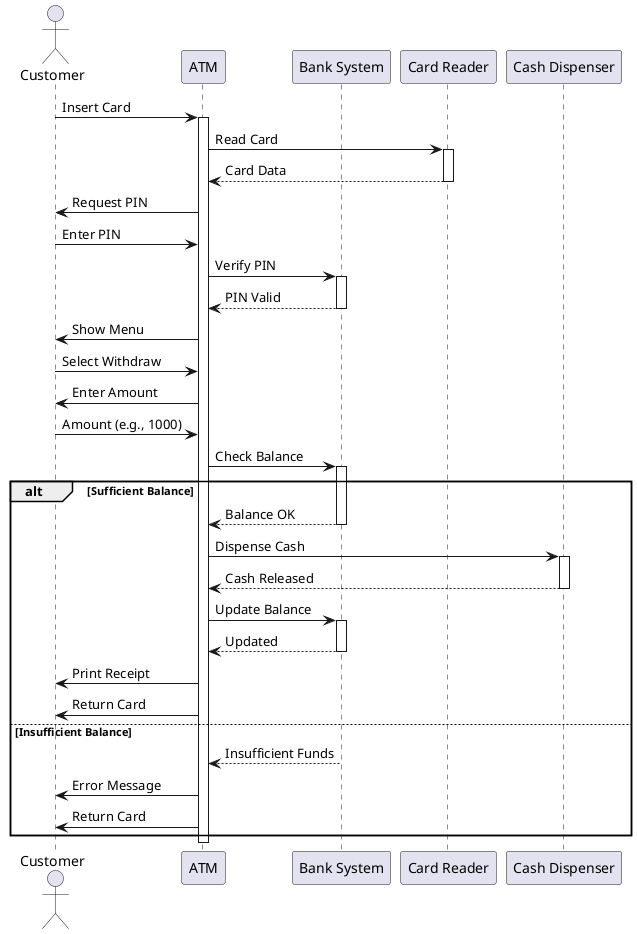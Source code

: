 @startuml ATM - Cash Withdrawal

actor Customer
participant ATM
participant "Bank System" as Bank
participant "Card Reader" as Card
participant "Cash Dispenser" as Cash

Customer -> ATM: Insert Card
activate ATM
ATM -> Card: Read Card
activate Card
Card --> ATM: Card Data
deactivate Card

ATM -> Customer: Request PIN
Customer -> ATM: Enter PIN

ATM -> Bank: Verify PIN
activate Bank
Bank --> ATM: PIN Valid
deactivate Bank

ATM -> Customer: Show Menu
Customer -> ATM: Select Withdraw

ATM -> Customer: Enter Amount
Customer -> ATM: Amount (e.g., 1000)

ATM -> Bank: Check Balance
activate Bank

alt Sufficient Balance
    Bank --> ATM: Balance OK
    deactivate Bank

    ATM -> Cash: Dispense Cash
    activate Cash
    Cash --> ATM: Cash Released
    deactivate Cash

    ATM -> Bank: Update Balance
    activate Bank
    Bank --> ATM: Updated
    deactivate Bank

    ATM -> Customer: Print Receipt
    ATM -> Customer: Return Card
else Insufficient Balance
    Bank --> ATM: Insufficient Funds
    deactivate Bank
    ATM -> Customer: Error Message
    ATM -> Customer: Return Card
end

deactivate ATM

@enduml

